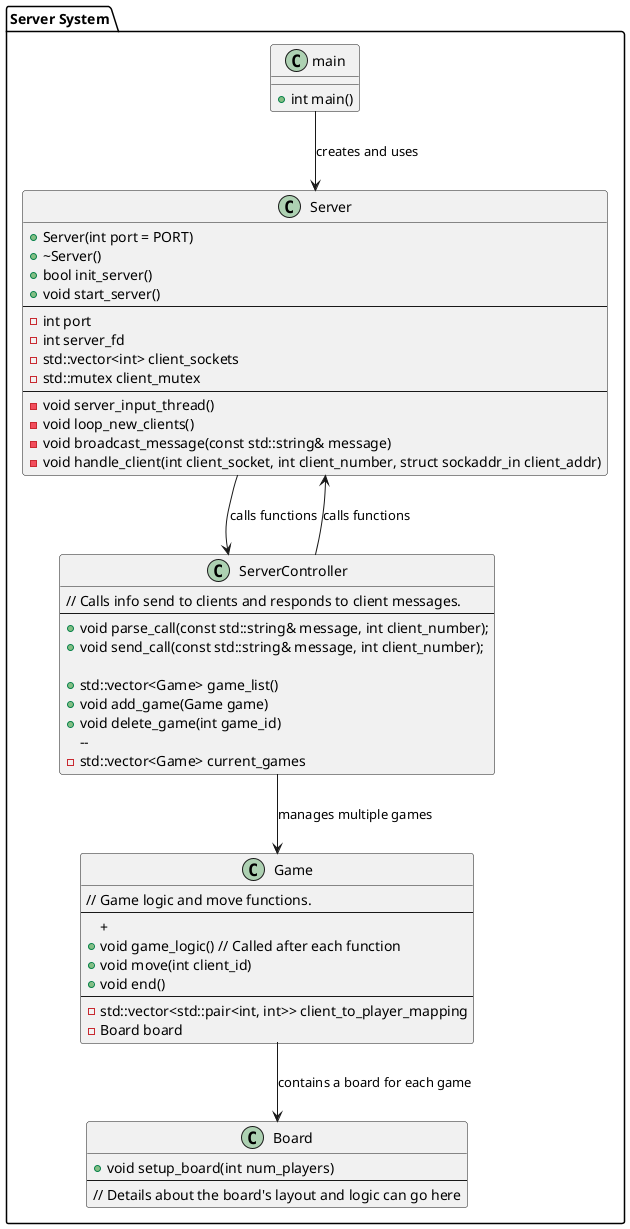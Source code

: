 @startuml
!define STYLE bold

package "Server System" {
    class main {
        + int main()
    }

    class Server {
        + Server(int port = PORT)
        + ~Server()
        + bool init_server()
        + void start_server()
        --
        - int port
        - int server_fd
        - std::vector<int> client_sockets
        - std::mutex client_mutex
        --
        - void server_input_thread()
        - void loop_new_clients()
        - void broadcast_message(const std::string& message)
        - void handle_client(int client_socket, int client_number, struct sockaddr_in client_addr)
    }

    class ServerController {
    	// Calls info send to clients and responds to client messages.
	--
	+ void parse_call(const std::string& message, int client_number);
	+ void send_call(const std::string& message, int client_number);

	+ std::vector<Game> game_list()
	+ void add_game(Game game)
	+ void delete_game(int game_id)
        --
        - std::vector<Game> current_games
    }

    class Game {
        // Game logic and move functions.
	--
	+ 
	+ void game_logic() // Called after each function
	+ void move(int client_id)
	+ void end()
        --
        - std::vector<std::pair<int, int>> client_to_player_mapping
        - Board board
    }

    class Board {
        + void setup_board(int num_players)
        --
        // Details about the board's layout and logic can go here
    }
}

main --> Server : creates and uses
Server --> ServerController : calls functions
ServerController --> Server : calls functions
ServerController --> Game : manages multiple games
Game --> Board : contains a board for each game
@enduml
